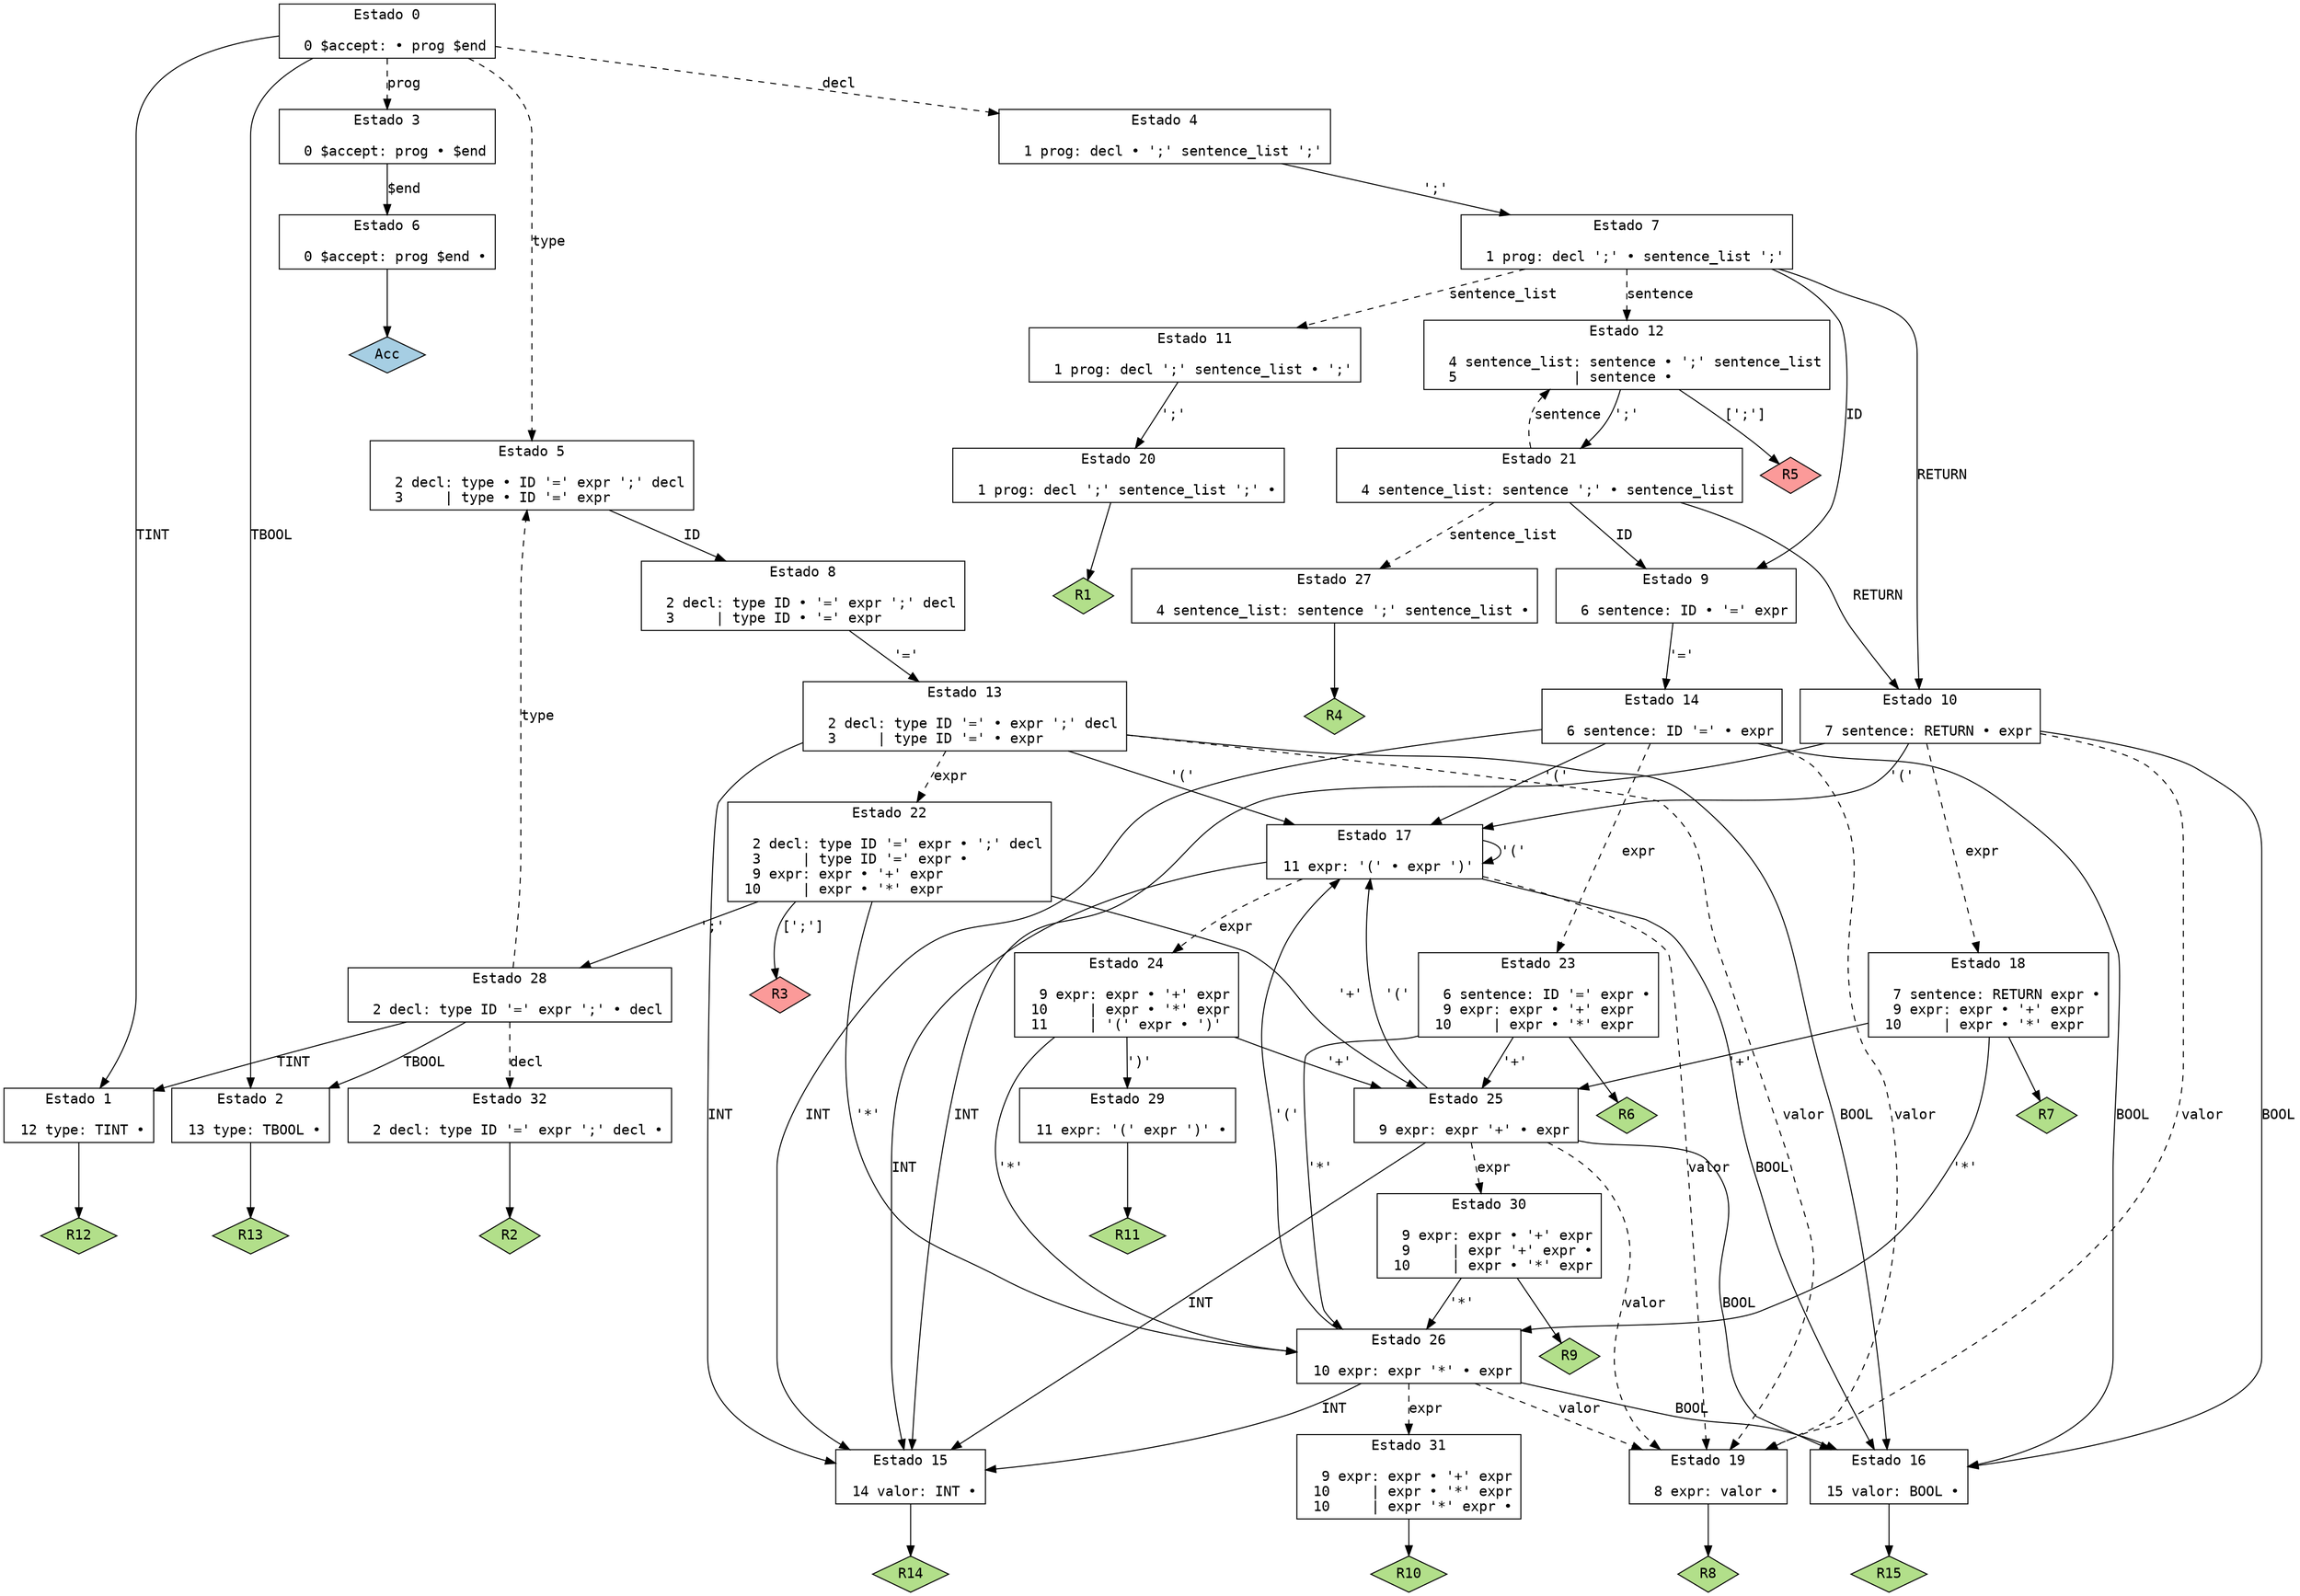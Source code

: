 // Generado por GNU Bison 3.8.2.
// Informe de errores a <bug-bison@gnu.org>.
// Página web: <https://www.gnu.org/software/bison/>.

digraph "calc-sintaxis.y"
{
  node [fontname = courier, shape = box, colorscheme = paired6]
  edge [fontname = courier]

  0 [label="Estado 0\n\l  0 $accept: • prog $end\l"]
  0 -> 1 [style=solid label="TINT"]
  0 -> 2 [style=solid label="TBOOL"]
  0 -> 3 [style=dashed label="prog"]
  0 -> 4 [style=dashed label="decl"]
  0 -> 5 [style=dashed label="type"]
  1 [label="Estado 1\n\l 12 type: TINT •\l"]
  1 -> "1R12" [style=solid]
 "1R12" [label="R12", fillcolor=3, shape=diamond, style=filled]
  2 [label="Estado 2\n\l 13 type: TBOOL •\l"]
  2 -> "2R13" [style=solid]
 "2R13" [label="R13", fillcolor=3, shape=diamond, style=filled]
  3 [label="Estado 3\n\l  0 $accept: prog • $end\l"]
  3 -> 6 [style=solid label="$end"]
  4 [label="Estado 4\n\l  1 prog: decl • ';' sentence_list ';'\l"]
  4 -> 7 [style=solid label="';'"]
  5 [label="Estado 5\n\l  2 decl: type • ID '=' expr ';' decl\l  3     | type • ID '=' expr\l"]
  5 -> 8 [style=solid label="ID"]
  6 [label="Estado 6\n\l  0 $accept: prog $end •\l"]
  6 -> "6R0" [style=solid]
 "6R0" [label="Acc", fillcolor=1, shape=diamond, style=filled]
  7 [label="Estado 7\n\l  1 prog: decl ';' • sentence_list ';'\l"]
  7 -> 9 [style=solid label="ID"]
  7 -> 10 [style=solid label="RETURN"]
  7 -> 11 [style=dashed label="sentence_list"]
  7 -> 12 [style=dashed label="sentence"]
  8 [label="Estado 8\n\l  2 decl: type ID • '=' expr ';' decl\l  3     | type ID • '=' expr\l"]
  8 -> 13 [style=solid label="'='"]
  9 [label="Estado 9\n\l  6 sentence: ID • '=' expr\l"]
  9 -> 14 [style=solid label="'='"]
  10 [label="Estado 10\n\l  7 sentence: RETURN • expr\l"]
  10 -> 15 [style=solid label="INT"]
  10 -> 16 [style=solid label="BOOL"]
  10 -> 17 [style=solid label="'('"]
  10 -> 18 [style=dashed label="expr"]
  10 -> 19 [style=dashed label="valor"]
  11 [label="Estado 11\n\l  1 prog: decl ';' sentence_list • ';'\l"]
  11 -> 20 [style=solid label="';'"]
  12 [label="Estado 12\n\l  4 sentence_list: sentence • ';' sentence_list\l  5              | sentence •\l"]
  12 -> 21 [style=solid label="';'"]
  12 -> "12R5d" [label="[';']", style=solid]
 "12R5d" [label="R5", fillcolor=5, shape=diamond, style=filled]
  13 [label="Estado 13\n\l  2 decl: type ID '=' • expr ';' decl\l  3     | type ID '=' • expr\l"]
  13 -> 15 [style=solid label="INT"]
  13 -> 16 [style=solid label="BOOL"]
  13 -> 17 [style=solid label="'('"]
  13 -> 22 [style=dashed label="expr"]
  13 -> 19 [style=dashed label="valor"]
  14 [label="Estado 14\n\l  6 sentence: ID '=' • expr\l"]
  14 -> 15 [style=solid label="INT"]
  14 -> 16 [style=solid label="BOOL"]
  14 -> 17 [style=solid label="'('"]
  14 -> 23 [style=dashed label="expr"]
  14 -> 19 [style=dashed label="valor"]
  15 [label="Estado 15\n\l 14 valor: INT •\l"]
  15 -> "15R14" [style=solid]
 "15R14" [label="R14", fillcolor=3, shape=diamond, style=filled]
  16 [label="Estado 16\n\l 15 valor: BOOL •\l"]
  16 -> "16R15" [style=solid]
 "16R15" [label="R15", fillcolor=3, shape=diamond, style=filled]
  17 [label="Estado 17\n\l 11 expr: '(' • expr ')'\l"]
  17 -> 15 [style=solid label="INT"]
  17 -> 16 [style=solid label="BOOL"]
  17 -> 17 [style=solid label="'('"]
  17 -> 24 [style=dashed label="expr"]
  17 -> 19 [style=dashed label="valor"]
  18 [label="Estado 18\n\l  7 sentence: RETURN expr •\l  9 expr: expr • '+' expr\l 10     | expr • '*' expr\l"]
  18 -> 25 [style=solid label="'+'"]
  18 -> 26 [style=solid label="'*'"]
  18 -> "18R7" [style=solid]
 "18R7" [label="R7", fillcolor=3, shape=diamond, style=filled]
  19 [label="Estado 19\n\l  8 expr: valor •\l"]
  19 -> "19R8" [style=solid]
 "19R8" [label="R8", fillcolor=3, shape=diamond, style=filled]
  20 [label="Estado 20\n\l  1 prog: decl ';' sentence_list ';' •\l"]
  20 -> "20R1" [style=solid]
 "20R1" [label="R1", fillcolor=3, shape=diamond, style=filled]
  21 [label="Estado 21\n\l  4 sentence_list: sentence ';' • sentence_list\l"]
  21 -> 9 [style=solid label="ID"]
  21 -> 10 [style=solid label="RETURN"]
  21 -> 27 [style=dashed label="sentence_list"]
  21 -> 12 [style=dashed label="sentence"]
  22 [label="Estado 22\n\l  2 decl: type ID '=' expr • ';' decl\l  3     | type ID '=' expr •\l  9 expr: expr • '+' expr\l 10     | expr • '*' expr\l"]
  22 -> 25 [style=solid label="'+'"]
  22 -> 26 [style=solid label="'*'"]
  22 -> 28 [style=solid label="';'"]
  22 -> "22R3d" [label="[';']", style=solid]
 "22R3d" [label="R3", fillcolor=5, shape=diamond, style=filled]
  23 [label="Estado 23\n\l  6 sentence: ID '=' expr •\l  9 expr: expr • '+' expr\l 10     | expr • '*' expr\l"]
  23 -> 25 [style=solid label="'+'"]
  23 -> 26 [style=solid label="'*'"]
  23 -> "23R6" [style=solid]
 "23R6" [label="R6", fillcolor=3, shape=diamond, style=filled]
  24 [label="Estado 24\n\l  9 expr: expr • '+' expr\l 10     | expr • '*' expr\l 11     | '(' expr • ')'\l"]
  24 -> 25 [style=solid label="'+'"]
  24 -> 26 [style=solid label="'*'"]
  24 -> 29 [style=solid label="')'"]
  25 [label="Estado 25\n\l  9 expr: expr '+' • expr\l"]
  25 -> 15 [style=solid label="INT"]
  25 -> 16 [style=solid label="BOOL"]
  25 -> 17 [style=solid label="'('"]
  25 -> 30 [style=dashed label="expr"]
  25 -> 19 [style=dashed label="valor"]
  26 [label="Estado 26\n\l 10 expr: expr '*' • expr\l"]
  26 -> 15 [style=solid label="INT"]
  26 -> 16 [style=solid label="BOOL"]
  26 -> 17 [style=solid label="'('"]
  26 -> 31 [style=dashed label="expr"]
  26 -> 19 [style=dashed label="valor"]
  27 [label="Estado 27\n\l  4 sentence_list: sentence ';' sentence_list •\l"]
  27 -> "27R4" [style=solid]
 "27R4" [label="R4", fillcolor=3, shape=diamond, style=filled]
  28 [label="Estado 28\n\l  2 decl: type ID '=' expr ';' • decl\l"]
  28 -> 1 [style=solid label="TINT"]
  28 -> 2 [style=solid label="TBOOL"]
  28 -> 32 [style=dashed label="decl"]
  28 -> 5 [style=dashed label="type"]
  29 [label="Estado 29\n\l 11 expr: '(' expr ')' •\l"]
  29 -> "29R11" [style=solid]
 "29R11" [label="R11", fillcolor=3, shape=diamond, style=filled]
  30 [label="Estado 30\n\l  9 expr: expr • '+' expr\l  9     | expr '+' expr •\l 10     | expr • '*' expr\l"]
  30 -> 26 [style=solid label="'*'"]
  30 -> "30R9" [style=solid]
 "30R9" [label="R9", fillcolor=3, shape=diamond, style=filled]
  31 [label="Estado 31\n\l  9 expr: expr • '+' expr\l 10     | expr • '*' expr\l 10     | expr '*' expr •\l"]
  31 -> "31R10" [style=solid]
 "31R10" [label="R10", fillcolor=3, shape=diamond, style=filled]
  32 [label="Estado 32\n\l  2 decl: type ID '=' expr ';' decl •\l"]
  32 -> "32R2" [style=solid]
 "32R2" [label="R2", fillcolor=3, shape=diamond, style=filled]
}
